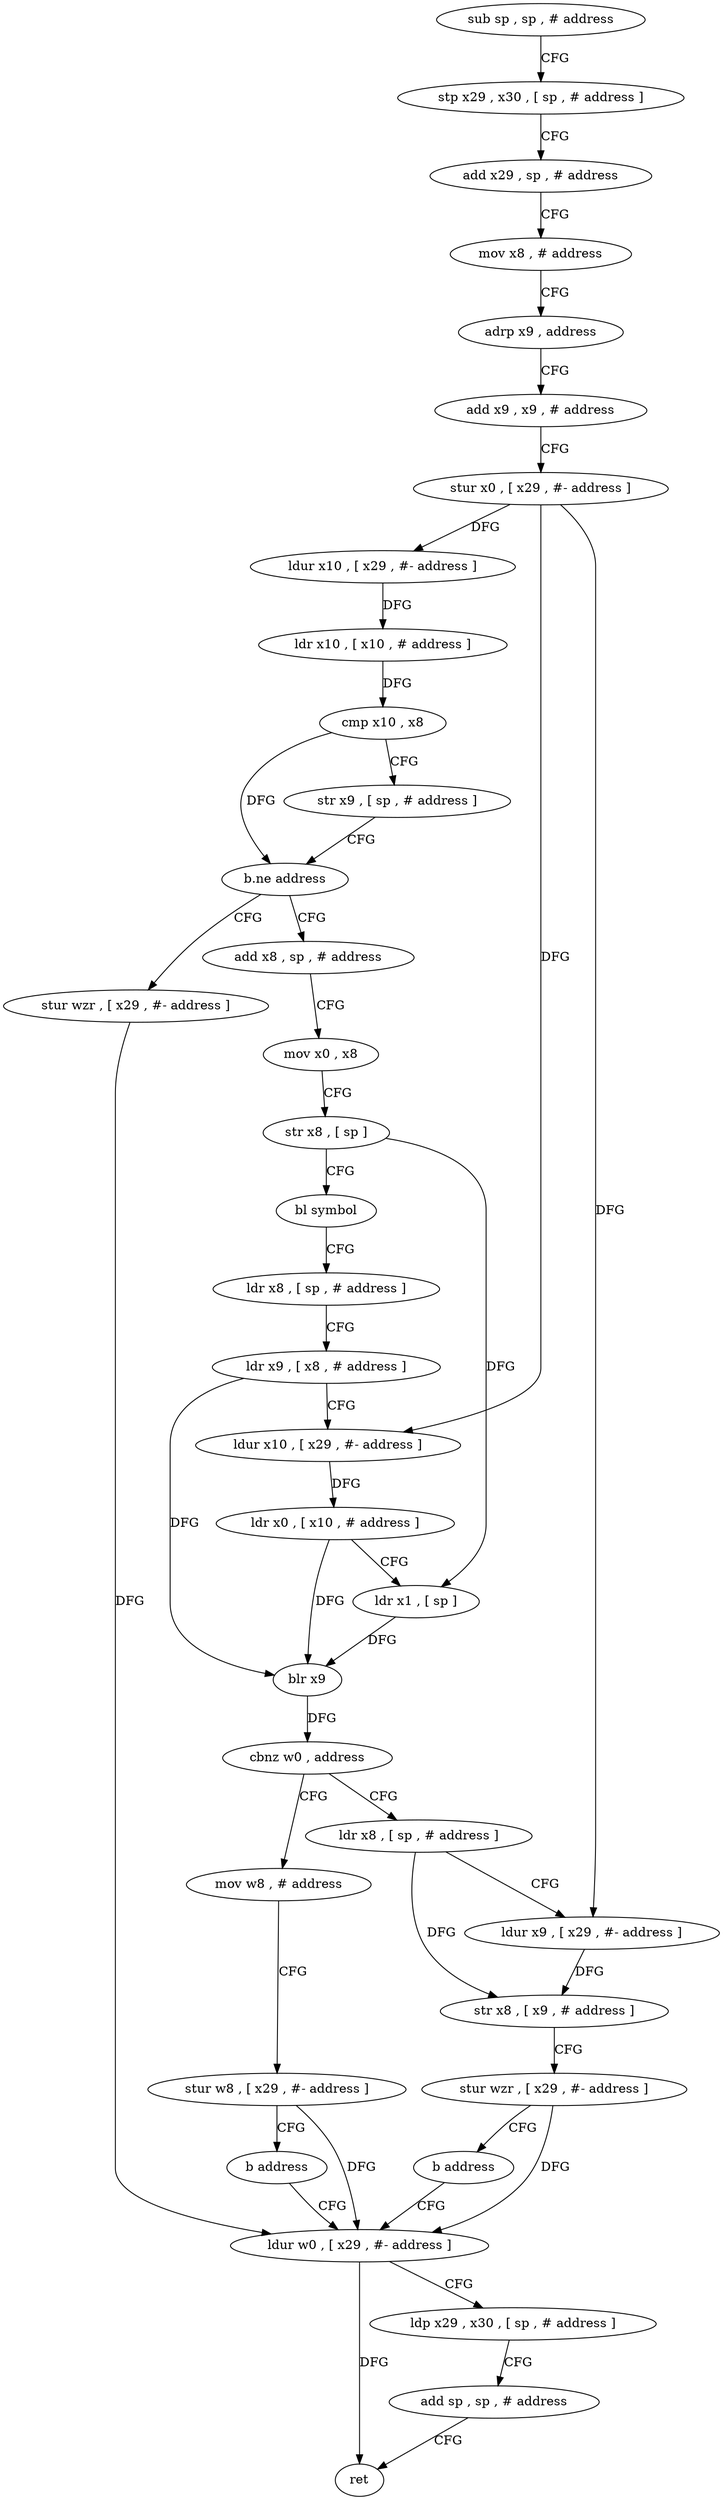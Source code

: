 digraph "func" {
"4265944" [label = "sub sp , sp , # address" ]
"4265948" [label = "stp x29 , x30 , [ sp , # address ]" ]
"4265952" [label = "add x29 , sp , # address" ]
"4265956" [label = "mov x8 , # address" ]
"4265960" [label = "adrp x9 , address" ]
"4265964" [label = "add x9 , x9 , # address" ]
"4265968" [label = "stur x0 , [ x29 , #- address ]" ]
"4265972" [label = "ldur x10 , [ x29 , #- address ]" ]
"4265976" [label = "ldr x10 , [ x10 , # address ]" ]
"4265980" [label = "cmp x10 , x8" ]
"4265984" [label = "str x9 , [ sp , # address ]" ]
"4265988" [label = "b.ne address" ]
"4266068" [label = "stur wzr , [ x29 , #- address ]" ]
"4265992" [label = "add x8 , sp , # address" ]
"4266072" [label = "ldur w0 , [ x29 , #- address ]" ]
"4265996" [label = "mov x0 , x8" ]
"4266000" [label = "str x8 , [ sp ]" ]
"4266004" [label = "bl symbol" ]
"4266008" [label = "ldr x8 , [ sp , # address ]" ]
"4266012" [label = "ldr x9 , [ x8 , # address ]" ]
"4266016" [label = "ldur x10 , [ x29 , #- address ]" ]
"4266020" [label = "ldr x0 , [ x10 , # address ]" ]
"4266024" [label = "ldr x1 , [ sp ]" ]
"4266028" [label = "blr x9" ]
"4266032" [label = "cbnz w0 , address" ]
"4266056" [label = "mov w8 , # address" ]
"4266036" [label = "ldr x8 , [ sp , # address ]" ]
"4266060" [label = "stur w8 , [ x29 , #- address ]" ]
"4266064" [label = "b address" ]
"4266040" [label = "ldur x9 , [ x29 , #- address ]" ]
"4266044" [label = "str x8 , [ x9 , # address ]" ]
"4266048" [label = "stur wzr , [ x29 , #- address ]" ]
"4266052" [label = "b address" ]
"4266076" [label = "ldp x29 , x30 , [ sp , # address ]" ]
"4266080" [label = "add sp , sp , # address" ]
"4266084" [label = "ret" ]
"4265944" -> "4265948" [ label = "CFG" ]
"4265948" -> "4265952" [ label = "CFG" ]
"4265952" -> "4265956" [ label = "CFG" ]
"4265956" -> "4265960" [ label = "CFG" ]
"4265960" -> "4265964" [ label = "CFG" ]
"4265964" -> "4265968" [ label = "CFG" ]
"4265968" -> "4265972" [ label = "DFG" ]
"4265968" -> "4266016" [ label = "DFG" ]
"4265968" -> "4266040" [ label = "DFG" ]
"4265972" -> "4265976" [ label = "DFG" ]
"4265976" -> "4265980" [ label = "DFG" ]
"4265980" -> "4265984" [ label = "CFG" ]
"4265980" -> "4265988" [ label = "DFG" ]
"4265984" -> "4265988" [ label = "CFG" ]
"4265988" -> "4266068" [ label = "CFG" ]
"4265988" -> "4265992" [ label = "CFG" ]
"4266068" -> "4266072" [ label = "DFG" ]
"4265992" -> "4265996" [ label = "CFG" ]
"4266072" -> "4266076" [ label = "CFG" ]
"4266072" -> "4266084" [ label = "DFG" ]
"4265996" -> "4266000" [ label = "CFG" ]
"4266000" -> "4266004" [ label = "CFG" ]
"4266000" -> "4266024" [ label = "DFG" ]
"4266004" -> "4266008" [ label = "CFG" ]
"4266008" -> "4266012" [ label = "CFG" ]
"4266012" -> "4266016" [ label = "CFG" ]
"4266012" -> "4266028" [ label = "DFG" ]
"4266016" -> "4266020" [ label = "DFG" ]
"4266020" -> "4266024" [ label = "CFG" ]
"4266020" -> "4266028" [ label = "DFG" ]
"4266024" -> "4266028" [ label = "DFG" ]
"4266028" -> "4266032" [ label = "DFG" ]
"4266032" -> "4266056" [ label = "CFG" ]
"4266032" -> "4266036" [ label = "CFG" ]
"4266056" -> "4266060" [ label = "CFG" ]
"4266036" -> "4266040" [ label = "CFG" ]
"4266036" -> "4266044" [ label = "DFG" ]
"4266060" -> "4266064" [ label = "CFG" ]
"4266060" -> "4266072" [ label = "DFG" ]
"4266064" -> "4266072" [ label = "CFG" ]
"4266040" -> "4266044" [ label = "DFG" ]
"4266044" -> "4266048" [ label = "CFG" ]
"4266048" -> "4266052" [ label = "CFG" ]
"4266048" -> "4266072" [ label = "DFG" ]
"4266052" -> "4266072" [ label = "CFG" ]
"4266076" -> "4266080" [ label = "CFG" ]
"4266080" -> "4266084" [ label = "CFG" ]
}

